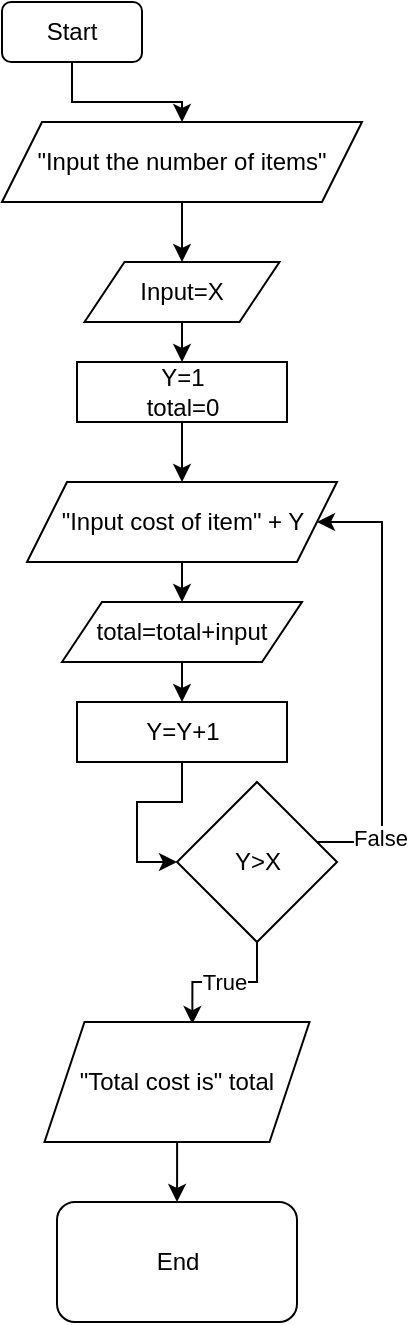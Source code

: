 <mxfile>
    <diagram name="Page-1" id="Yp3i7KCPn6l834cxxweI">
        <mxGraphModel dx="1136" dy="607" grid="1" gridSize="10" guides="1" tooltips="1" connect="1" arrows="1" fold="1" page="1" pageScale="1" pageWidth="850" pageHeight="1100" math="0" shadow="0">
            <root>
                <mxCell id="0"/>
                <mxCell id="1" parent="0"/>
                <mxCell id="HrNwgE48LUL9wqBBlE---3" value="" style="edgeStyle=orthogonalEdgeStyle;rounded=0;orthogonalLoop=1;jettySize=auto;html=1;" parent="1" source="HrNwgE48LUL9wqBBlE---1" target="HrNwgE48LUL9wqBBlE---2" edge="1">
                    <mxGeometry relative="1" as="geometry"/>
                </mxCell>
                <mxCell id="HrNwgE48LUL9wqBBlE---1" value="Start" style="rounded=1;whiteSpace=wrap;html=1;" parent="1" vertex="1">
                    <mxGeometry x="40" y="40" width="70" height="30" as="geometry"/>
                </mxCell>
                <mxCell id="HrNwgE48LUL9wqBBlE---6" value="" style="edgeStyle=orthogonalEdgeStyle;rounded=0;orthogonalLoop=1;jettySize=auto;html=1;entryX=0.5;entryY=0;entryDx=0;entryDy=0;" parent="1" source="HrNwgE48LUL9wqBBlE---2" target="2" edge="1">
                    <mxGeometry relative="1" as="geometry"/>
                </mxCell>
                <mxCell id="HrNwgE48LUL9wqBBlE---2" value="&lt;div&gt;&quot;Input the number of items&quot;&lt;/div&gt;" style="shape=parallelogram;perimeter=parallelogramPerimeter;whiteSpace=wrap;html=1;fixedSize=1;" parent="1" vertex="1">
                    <mxGeometry x="40" y="100" width="180" height="40" as="geometry"/>
                </mxCell>
                <mxCell id="9" value="" style="edgeStyle=none;html=1;" edge="1" parent="1" source="HrNwgE48LUL9wqBBlE---4" target="7">
                    <mxGeometry relative="1" as="geometry"/>
                </mxCell>
                <mxCell id="HrNwgE48LUL9wqBBlE---4" value="&lt;div&gt;&quot;Input cost of item&quot; + Y&lt;/div&gt;" style="shape=parallelogram;perimeter=parallelogramPerimeter;whiteSpace=wrap;html=1;fixedSize=1;" parent="1" vertex="1">
                    <mxGeometry x="52.5" y="280" width="155" height="40" as="geometry"/>
                </mxCell>
                <mxCell id="HrNwgE48LUL9wqBBlE---7" value="" style="edgeStyle=orthogonalEdgeStyle;rounded=0;orthogonalLoop=1;jettySize=auto;html=1;" parent="1" source="HrNwgE48LUL9wqBBlE---5" target="HrNwgE48LUL9wqBBlE---4" edge="1">
                    <mxGeometry relative="1" as="geometry"/>
                </mxCell>
                <mxCell id="HrNwgE48LUL9wqBBlE---5" value="&lt;div&gt;Y=1&lt;/div&gt;total=0" style="whiteSpace=wrap;html=1;" parent="1" vertex="1">
                    <mxGeometry x="77.5" y="220" width="105" height="30" as="geometry"/>
                </mxCell>
                <mxCell id="HrNwgE48LUL9wqBBlE---11" value="" style="edgeStyle=orthogonalEdgeStyle;rounded=0;orthogonalLoop=1;jettySize=auto;html=1;entryX=0;entryY=0.5;entryDx=0;entryDy=0;" parent="1" source="HrNwgE48LUL9wqBBlE---8" target="HrNwgE48LUL9wqBBlE---10" edge="1">
                    <mxGeometry relative="1" as="geometry">
                        <Array as="points"/>
                    </mxGeometry>
                </mxCell>
                <mxCell id="HrNwgE48LUL9wqBBlE---8" value="&lt;div&gt;Y=Y+1&lt;/div&gt;" style="whiteSpace=wrap;html=1;" parent="1" vertex="1">
                    <mxGeometry x="77.5" y="390" width="105" height="30" as="geometry"/>
                </mxCell>
                <mxCell id="HrNwgE48LUL9wqBBlE---13" value="" style="edgeStyle=orthogonalEdgeStyle;rounded=0;orthogonalLoop=1;jettySize=auto;html=1;entryX=1;entryY=0.5;entryDx=0;entryDy=0;" parent="1" source="HrNwgE48LUL9wqBBlE---10" target="HrNwgE48LUL9wqBBlE---4" edge="1">
                    <mxGeometry relative="1" as="geometry">
                        <mxPoint x="255" y="460" as="targetPoint"/>
                        <Array as="points">
                            <mxPoint x="230" y="460"/>
                            <mxPoint x="230" y="300"/>
                        </Array>
                    </mxGeometry>
                </mxCell>
                <mxCell id="HrNwgE48LUL9wqBBlE---14" value="False" style="edgeLabel;html=1;align=center;verticalAlign=middle;resizable=0;points=[];" parent="HrNwgE48LUL9wqBBlE---13" vertex="1" connectable="0">
                    <mxGeometry x="-0.719" y="2" relative="1" as="geometry">
                        <mxPoint as="offset"/>
                    </mxGeometry>
                </mxCell>
                <mxCell id="HrNwgE48LUL9wqBBlE---16" value="True" style="edgeStyle=orthogonalEdgeStyle;rounded=0;orthogonalLoop=1;jettySize=auto;html=1;entryX=0.558;entryY=0.017;entryDx=0;entryDy=0;entryPerimeter=0;" parent="1" source="HrNwgE48LUL9wqBBlE---10" target="HrNwgE48LUL9wqBBlE---17" edge="1">
                    <mxGeometry relative="1" as="geometry">
                        <mxPoint x="190" y="540" as="targetPoint"/>
                    </mxGeometry>
                </mxCell>
                <mxCell id="HrNwgE48LUL9wqBBlE---10" value="Y&amp;gt;X" style="rhombus;whiteSpace=wrap;html=1;" parent="1" vertex="1">
                    <mxGeometry x="127.5" y="430" width="80" height="80" as="geometry"/>
                </mxCell>
                <mxCell id="HrNwgE48LUL9wqBBlE---15" value="End" style="rounded=1;whiteSpace=wrap;html=1;" parent="1" vertex="1">
                    <mxGeometry x="67.5" y="640" width="120" height="60" as="geometry"/>
                </mxCell>
                <mxCell id="HrNwgE48LUL9wqBBlE---18" value="" style="edgeStyle=orthogonalEdgeStyle;rounded=0;orthogonalLoop=1;jettySize=auto;html=1;" parent="1" source="HrNwgE48LUL9wqBBlE---17" target="HrNwgE48LUL9wqBBlE---15" edge="1">
                    <mxGeometry relative="1" as="geometry"/>
                </mxCell>
                <mxCell id="HrNwgE48LUL9wqBBlE---17" value="&lt;div&gt;&quot;Total cost is&quot; total&lt;br&gt;&lt;/div&gt;" style="shape=parallelogram;perimeter=parallelogramPerimeter;whiteSpace=wrap;html=1;fixedSize=1;" parent="1" vertex="1">
                    <mxGeometry x="61.25" y="550" width="132.5" height="60" as="geometry"/>
                </mxCell>
                <mxCell id="4" value="" style="edgeStyle=none;html=1;" edge="1" parent="1" source="2" target="HrNwgE48LUL9wqBBlE---5">
                    <mxGeometry relative="1" as="geometry"/>
                </mxCell>
                <mxCell id="2" value="Input=X" style="shape=parallelogram;perimeter=parallelogramPerimeter;whiteSpace=wrap;html=1;fixedSize=1;" vertex="1" parent="1">
                    <mxGeometry x="81.25" y="170" width="97.5" height="30" as="geometry"/>
                </mxCell>
                <mxCell id="11" value="" style="edgeStyle=none;html=1;entryX=0.5;entryY=0;entryDx=0;entryDy=0;" edge="1" parent="1" source="7" target="HrNwgE48LUL9wqBBlE---8">
                    <mxGeometry relative="1" as="geometry">
                        <mxPoint x="133" y="422" as="targetPoint"/>
                    </mxGeometry>
                </mxCell>
                <mxCell id="7" value="total=total+input" style="shape=parallelogram;perimeter=parallelogramPerimeter;whiteSpace=wrap;html=1;fixedSize=1;" vertex="1" parent="1">
                    <mxGeometry x="70" y="340" width="120" height="30" as="geometry"/>
                </mxCell>
            </root>
        </mxGraphModel>
    </diagram>
</mxfile>